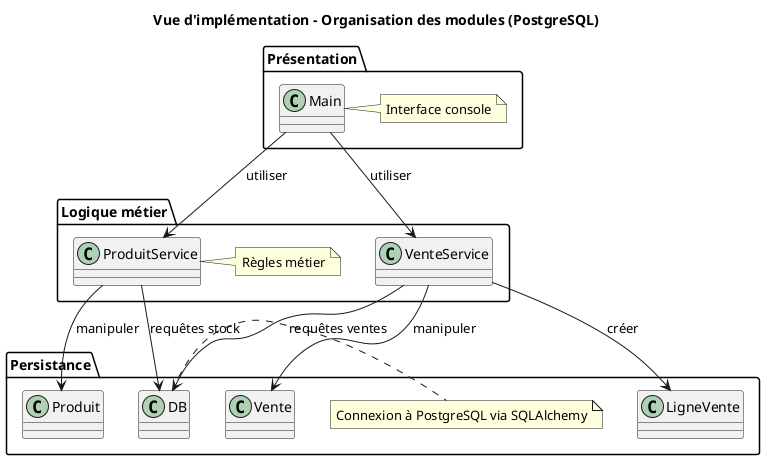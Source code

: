 @startuml
title Vue d'implémentation – Organisation des modules (PostgreSQL)

package "Présentation" {
  class Main
  note right of Main : Interface console
}

package "Logique métier" {
  class ProduitService
  class VenteService
  note right of ProduitService : Règles métier
}

package "Persistance" {
  class Produit
  class Vente
  class LigneVente
  class DB
  note right of DB : Connexion à PostgreSQL via SQLAlchemy
}

Main --> ProduitService : utiliser
Main --> VenteService : utiliser
ProduitService --> Produit : manipuler
VenteService --> Vente : manipuler
VenteService --> LigneVente : créer
ProduitService --> DB : requêtes stock
VenteService --> DB : requêtes ventes

@enduml
